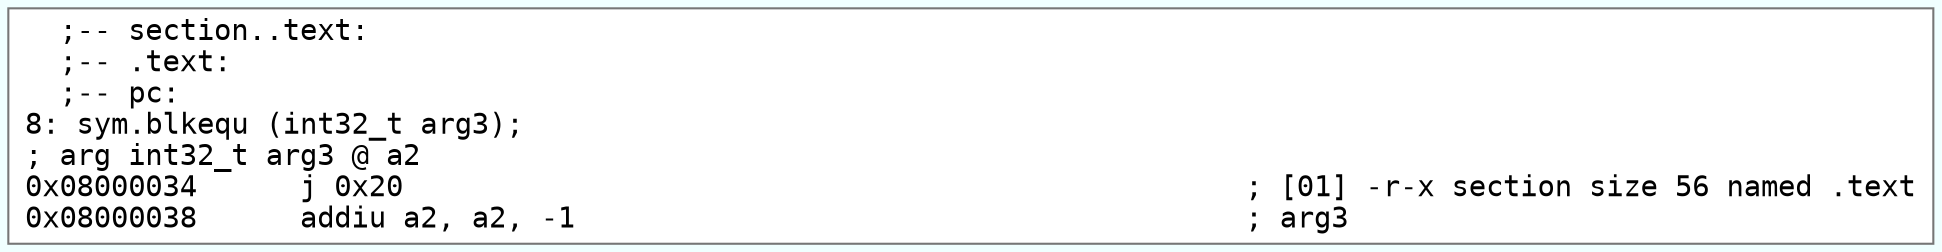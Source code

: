 digraph code {
	graph [bgcolor=azure fontsize=8 fontname="Courier" splines="ortho"];
	node [fillcolor=gray style=filled shape=box];
	edge [arrowhead="normal"];
	"0x08000034" [URL="sym.blkequ/0x08000034", fillcolor="white",color="#767676", fontname="Courier",label="  ;-- section..text:\l  ;-- .text:\l  ;-- pc:\l8: sym.blkequ (int32_t arg3);\l; arg int32_t arg3 @ a2\l0x08000034      j 0x20                                                 ; [01] -r-x section size 56 named .text\l0x08000038      addiu a2, a2, -1                                       ; arg3\l"]
}
